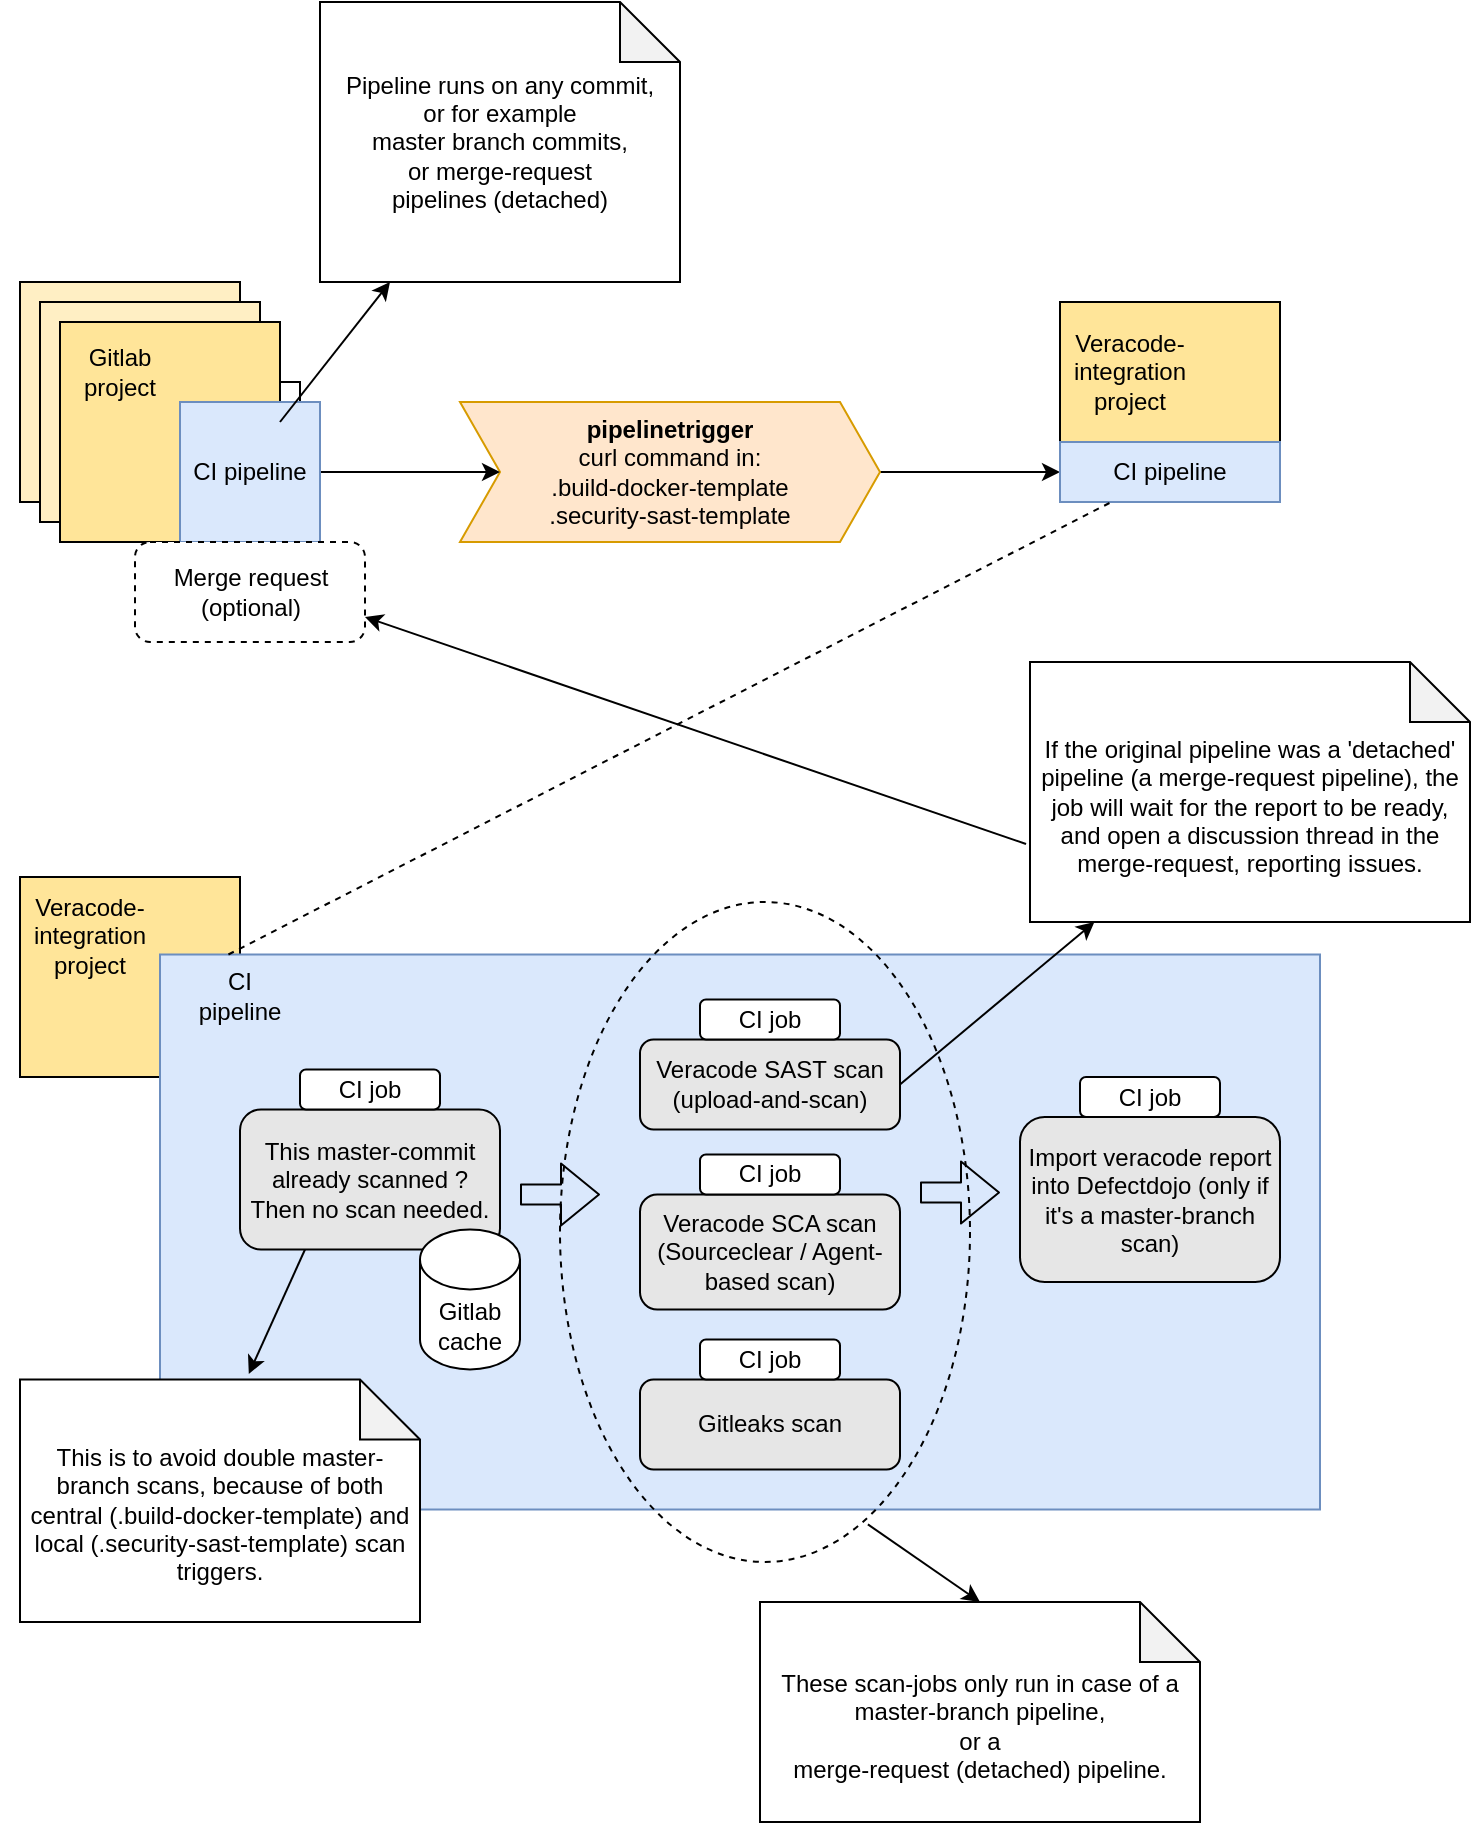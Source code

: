 <mxfile version="13.9.6" type="device"><diagram id="BVk88ONUKS2yN0DllfVr" name="Page-1"><mxGraphModel dx="957" dy="1752" grid="1" gridSize="10" guides="1" tooltips="1" connect="1" arrows="1" fold="1" page="1" pageScale="1" pageWidth="850" pageHeight="1100" math="0" shadow="0"><root><mxCell id="0"/><mxCell id="1" parent="0"/><mxCell id="dpwGqM9wNK0MbDUZC7YT-23" value="" style="whiteSpace=wrap;html=1;fillColor=#FFE599;" vertex="1" parent="1"><mxGeometry x="50" y="417.5" width="110" height="100" as="geometry"/></mxCell><mxCell id="dpwGqM9wNK0MbDUZC7YT-25" value="" style="whiteSpace=wrap;html=1;fillColor=#dae8fc;strokeColor=#6c8ebf;" vertex="1" parent="1"><mxGeometry x="120" y="456.25" width="580" height="277.5" as="geometry"/></mxCell><mxCell id="dpwGqM9wNK0MbDUZC7YT-51" value="" style="ellipse;whiteSpace=wrap;html=1;dashed=1;fillColor=none;" vertex="1" parent="1"><mxGeometry x="320" y="430" width="205" height="330" as="geometry"/></mxCell><mxCell id="dpwGqM9wNK0MbDUZC7YT-1" value="" style="whiteSpace=wrap;html=1;aspect=fixed;fillColor=#FFEFC4;" vertex="1" parent="1"><mxGeometry x="50" y="120" width="110" height="110" as="geometry"/></mxCell><mxCell id="dpwGqM9wNK0MbDUZC7YT-2" value="Gitlab project" style="text;html=1;strokeColor=none;fillColor=none;align=center;verticalAlign=middle;whiteSpace=wrap;rounded=0;" vertex="1" parent="1"><mxGeometry x="50" y="130" width="60" height="30" as="geometry"/></mxCell><mxCell id="dpwGqM9wNK0MbDUZC7YT-3" value="" style="whiteSpace=wrap;html=1;fillColor=#FFE599;" vertex="1" parent="1"><mxGeometry x="570" y="130" width="110" height="100" as="geometry"/></mxCell><mxCell id="dpwGqM9wNK0MbDUZC7YT-18" style="edgeStyle=orthogonalEdgeStyle;rounded=0;orthogonalLoop=1;jettySize=auto;html=1;exitX=1;exitY=0.5;exitDx=0;exitDy=0;entryX=0;entryY=0.5;entryDx=0;entryDy=0;" edge="1" parent="1" source="dpwGqM9wNK0MbDUZC7YT-4" target="dpwGqM9wNK0MbDUZC7YT-17"><mxGeometry relative="1" as="geometry"/></mxCell><mxCell id="dpwGqM9wNK0MbDUZC7YT-4" value="&lt;b&gt;pipelinetrigger&lt;/b&gt;&lt;br&gt;&lt;div&gt;curl command in:&lt;/div&gt;&lt;div&gt;.build-docker-template&lt;/div&gt;&lt;div&gt;.security-sast-template&lt;br&gt;&lt;/div&gt;" style="shape=step;perimeter=stepPerimeter;whiteSpace=wrap;html=1;fixedSize=1;fillColor=#ffe6cc;strokeColor=#d79b00;" vertex="1" parent="1"><mxGeometry x="270" y="180" width="210" height="70" as="geometry"/></mxCell><mxCell id="dpwGqM9wNK0MbDUZC7YT-5" value="CI pipeline" style="whiteSpace=wrap;html=1;aspect=fixed;" vertex="1" parent="1"><mxGeometry x="110" y="160" width="70" height="70" as="geometry"/></mxCell><mxCell id="dpwGqM9wNK0MbDUZC7YT-8" value="" style="whiteSpace=wrap;html=1;aspect=fixed;fillColor=#FFEFC4;" vertex="1" parent="1"><mxGeometry x="60" y="130" width="110" height="110" as="geometry"/></mxCell><mxCell id="dpwGqM9wNK0MbDUZC7YT-9" value="Gitlab project" style="text;html=1;strokeColor=none;fillColor=none;align=center;verticalAlign=middle;whiteSpace=wrap;rounded=0;" vertex="1" parent="1"><mxGeometry x="60" y="140" width="60" height="30" as="geometry"/></mxCell><mxCell id="dpwGqM9wNK0MbDUZC7YT-10" value="CI pipeline" style="whiteSpace=wrap;html=1;aspect=fixed;" vertex="1" parent="1"><mxGeometry x="120" y="170" width="70" height="70" as="geometry"/></mxCell><mxCell id="dpwGqM9wNK0MbDUZC7YT-11" value="" style="whiteSpace=wrap;html=1;aspect=fixed;fillColor=#FFE599;" vertex="1" parent="1"><mxGeometry x="70" y="140" width="110" height="110" as="geometry"/></mxCell><mxCell id="dpwGqM9wNK0MbDUZC7YT-12" value="Gitlab project" style="text;html=1;strokeColor=none;fillColor=none;align=center;verticalAlign=middle;whiteSpace=wrap;rounded=0;" vertex="1" parent="1"><mxGeometry x="70" y="150" width="60" height="30" as="geometry"/></mxCell><mxCell id="dpwGqM9wNK0MbDUZC7YT-14" style="edgeStyle=orthogonalEdgeStyle;rounded=0;orthogonalLoop=1;jettySize=auto;html=1;exitX=1;exitY=0.5;exitDx=0;exitDy=0;entryX=0;entryY=0.5;entryDx=0;entryDy=0;" edge="1" parent="1" source="dpwGqM9wNK0MbDUZC7YT-13" target="dpwGqM9wNK0MbDUZC7YT-4"><mxGeometry relative="1" as="geometry"/></mxCell><mxCell id="dpwGqM9wNK0MbDUZC7YT-13" value="CI pipeline" style="whiteSpace=wrap;html=1;aspect=fixed;fillColor=#dae8fc;strokeColor=#6c8ebf;" vertex="1" parent="1"><mxGeometry x="130" y="180" width="70" height="70" as="geometry"/></mxCell><mxCell id="dpwGqM9wNK0MbDUZC7YT-15" value="&lt;div&gt;Veracode-integration project&lt;/div&gt;" style="text;html=1;strokeColor=none;fillColor=none;align=center;verticalAlign=middle;whiteSpace=wrap;rounded=0;" vertex="1" parent="1"><mxGeometry x="560" y="145" width="90" height="40" as="geometry"/></mxCell><mxCell id="dpwGqM9wNK0MbDUZC7YT-17" value="CI pipeline" style="whiteSpace=wrap;html=1;fillColor=#dae8fc;strokeColor=#6c8ebf;" vertex="1" parent="1"><mxGeometry x="570" y="200" width="110" height="30" as="geometry"/></mxCell><mxCell id="dpwGqM9wNK0MbDUZC7YT-21" value="&lt;div&gt;Pipeline runs on any commit,&lt;/div&gt;&lt;div&gt;or for example&lt;/div&gt;&lt;div&gt;master branch commits,&lt;/div&gt;&lt;div&gt;or merge-request&lt;/div&gt;&lt;div&gt;pipelines (detached)&lt;/div&gt;" style="shape=note;whiteSpace=wrap;html=1;backgroundOutline=1;darkOpacity=0.05;" vertex="1" parent="1"><mxGeometry x="200" y="-20" width="180" height="140" as="geometry"/></mxCell><mxCell id="dpwGqM9wNK0MbDUZC7YT-22" value="" style="endArrow=classic;html=1;" edge="1" parent="1" target="dpwGqM9wNK0MbDUZC7YT-21"><mxGeometry width="50" height="50" relative="1" as="geometry"><mxPoint x="180" y="190" as="sourcePoint"/><mxPoint x="230" y="140" as="targetPoint"/></mxGeometry></mxCell><mxCell id="dpwGqM9wNK0MbDUZC7YT-24" value="&lt;div&gt;Veracode-integration project&lt;/div&gt;" style="text;html=1;strokeColor=none;fillColor=none;align=center;verticalAlign=middle;whiteSpace=wrap;rounded=0;" vertex="1" parent="1"><mxGeometry x="40" y="426.75" width="90" height="40" as="geometry"/></mxCell><mxCell id="dpwGqM9wNK0MbDUZC7YT-26" value="This master-commit already scanned ? Then no scan needed." style="rounded=1;whiteSpace=wrap;html=1;fillColor=#E6E6E6;" vertex="1" parent="1"><mxGeometry x="160" y="533.75" width="130" height="70" as="geometry"/></mxCell><mxCell id="dpwGqM9wNK0MbDUZC7YT-27" value="&lt;div&gt;&lt;br&gt;&lt;/div&gt;&lt;div&gt;This is to avoid double master-branch scans, because of both central (.build-docker-template) and local (.security-sast-template) scan triggers.&lt;/div&gt;" style="shape=note;whiteSpace=wrap;html=1;backgroundOutline=1;darkOpacity=0.05;" vertex="1" parent="1"><mxGeometry x="50" y="668.75" width="200" height="121.25" as="geometry"/></mxCell><mxCell id="dpwGqM9wNK0MbDUZC7YT-28" value="" style="endArrow=classic;html=1;entryX=0.572;entryY=-0.023;entryDx=0;entryDy=0;entryPerimeter=0;exitX=0.25;exitY=1;exitDx=0;exitDy=0;" edge="1" parent="1" source="dpwGqM9wNK0MbDUZC7YT-26" target="dpwGqM9wNK0MbDUZC7YT-27"><mxGeometry width="50" height="50" relative="1" as="geometry"><mxPoint x="210" y="653.75" as="sourcePoint"/><mxPoint x="390" y="673.75" as="targetPoint"/></mxGeometry></mxCell><mxCell id="dpwGqM9wNK0MbDUZC7YT-29" value="&lt;div&gt;Gitlab cache&lt;/div&gt;" style="shape=cylinder3;whiteSpace=wrap;html=1;boundedLbl=1;backgroundOutline=1;size=15;" vertex="1" parent="1"><mxGeometry x="250" y="593.75" width="50" height="70" as="geometry"/></mxCell><mxCell id="dpwGqM9wNK0MbDUZC7YT-30" value="&lt;div&gt;CI job&lt;/div&gt;" style="rounded=1;whiteSpace=wrap;html=1;" vertex="1" parent="1"><mxGeometry x="190" y="513.75" width="70" height="20" as="geometry"/></mxCell><mxCell id="dpwGqM9wNK0MbDUZC7YT-31" value="Veracode SAST scan&lt;br&gt;(upload-and-scan)" style="rounded=1;whiteSpace=wrap;html=1;fillColor=#E6E6E6;" vertex="1" parent="1"><mxGeometry x="360" y="498.75" width="130" height="45" as="geometry"/></mxCell><mxCell id="dpwGqM9wNK0MbDUZC7YT-33" value="&lt;div&gt;CI job&lt;/div&gt;" style="rounded=1;whiteSpace=wrap;html=1;" vertex="1" parent="1"><mxGeometry x="390" y="478.75" width="70" height="20" as="geometry"/></mxCell><mxCell id="dpwGqM9wNK0MbDUZC7YT-34" value="Veracode SCA scan&lt;br&gt;(Sourceclear / Agent-based scan)" style="rounded=1;whiteSpace=wrap;html=1;fillColor=#E6E6E6;" vertex="1" parent="1"><mxGeometry x="360" y="576.25" width="130" height="57.5" as="geometry"/></mxCell><mxCell id="dpwGqM9wNK0MbDUZC7YT-35" value="&lt;div&gt;CI job&lt;/div&gt;" style="rounded=1;whiteSpace=wrap;html=1;" vertex="1" parent="1"><mxGeometry x="390" y="556.25" width="70" height="20" as="geometry"/></mxCell><mxCell id="dpwGqM9wNK0MbDUZC7YT-36" value="Gitleaks scan" style="rounded=1;whiteSpace=wrap;html=1;fillColor=#E6E6E6;" vertex="1" parent="1"><mxGeometry x="360" y="668.75" width="130" height="45" as="geometry"/></mxCell><mxCell id="dpwGqM9wNK0MbDUZC7YT-37" value="&lt;div&gt;CI job&lt;/div&gt;" style="rounded=1;whiteSpace=wrap;html=1;" vertex="1" parent="1"><mxGeometry x="390" y="648.75" width="70" height="20" as="geometry"/></mxCell><mxCell id="dpwGqM9wNK0MbDUZC7YT-38" value="Import veracode report into Defectdojo (only if it's a master-branch scan)" style="rounded=1;whiteSpace=wrap;html=1;fillColor=#E6E6E6;" vertex="1" parent="1"><mxGeometry x="550" y="537.5" width="130" height="82.5" as="geometry"/></mxCell><mxCell id="dpwGqM9wNK0MbDUZC7YT-39" value="&lt;div&gt;CI job&lt;/div&gt;" style="rounded=1;whiteSpace=wrap;html=1;" vertex="1" parent="1"><mxGeometry x="580" y="517.5" width="70" height="20" as="geometry"/></mxCell><mxCell id="dpwGqM9wNK0MbDUZC7YT-40" value="CI pipeline" style="text;html=1;strokeColor=none;fillColor=none;align=center;verticalAlign=middle;whiteSpace=wrap;rounded=0;" vertex="1" parent="1"><mxGeometry x="140" y="466.75" width="40" height="20" as="geometry"/></mxCell><mxCell id="dpwGqM9wNK0MbDUZC7YT-42" value="" style="shape=flexArrow;endArrow=classic;html=1;" edge="1" parent="1"><mxGeometry width="50" height="50" relative="1" as="geometry"><mxPoint x="300" y="576.25" as="sourcePoint"/><mxPoint x="340" y="576.25" as="targetPoint"/></mxGeometry></mxCell><mxCell id="dpwGqM9wNK0MbDUZC7YT-45" value="" style="shape=flexArrow;endArrow=classic;html=1;" edge="1" parent="1"><mxGeometry width="50" height="50" relative="1" as="geometry"><mxPoint x="500" y="575.25" as="sourcePoint"/><mxPoint x="540" y="575.25" as="targetPoint"/></mxGeometry></mxCell><mxCell id="dpwGqM9wNK0MbDUZC7YT-47" value="&lt;div&gt;&lt;br&gt;&lt;/div&gt;&lt;div&gt;If the original pipeline was a 'detached' pipeline (a merge-request pipeline), the job will wait for the report to be ready, and open a discussion thread in the merge-request, reporting issues.&lt;/div&gt;" style="shape=note;whiteSpace=wrap;html=1;backgroundOutline=1;darkOpacity=0.05;" vertex="1" parent="1"><mxGeometry x="555" y="310" width="220" height="130" as="geometry"/></mxCell><mxCell id="dpwGqM9wNK0MbDUZC7YT-48" value="" style="endArrow=classic;html=1;exitX=1;exitY=0.5;exitDx=0;exitDy=0;" edge="1" parent="1" source="dpwGqM9wNK0MbDUZC7YT-31" target="dpwGqM9wNK0MbDUZC7YT-47"><mxGeometry width="50" height="50" relative="1" as="geometry"><mxPoint x="280" y="586.25" as="sourcePoint"/><mxPoint x="536.0" y="441.95" as="targetPoint"/></mxGeometry></mxCell><mxCell id="dpwGqM9wNK0MbDUZC7YT-49" value="Merge request (optional)" style="rounded=1;whiteSpace=wrap;html=1;dashed=1;" vertex="1" parent="1"><mxGeometry x="107.5" y="250" width="115" height="50" as="geometry"/></mxCell><mxCell id="dpwGqM9wNK0MbDUZC7YT-50" value="" style="endArrow=classic;html=1;exitX=-0.009;exitY=0.7;exitDx=0;exitDy=0;exitPerimeter=0;entryX=1;entryY=0.75;entryDx=0;entryDy=0;" edge="1" parent="1" source="dpwGqM9wNK0MbDUZC7YT-47" target="dpwGqM9wNK0MbDUZC7YT-49"><mxGeometry width="50" height="50" relative="1" as="geometry"><mxPoint x="420" y="370" as="sourcePoint"/><mxPoint x="470" y="320" as="targetPoint"/></mxGeometry></mxCell><mxCell id="dpwGqM9wNK0MbDUZC7YT-52" value="&lt;div&gt;&lt;br&gt;&lt;/div&gt;&lt;div&gt;These scan-jobs only run in case of a&lt;/div&gt;&lt;div&gt;master-branch pipeline,&lt;/div&gt;&lt;div&gt;or a&lt;/div&gt;&lt;div&gt;merge-request (detached) pipeline.&lt;br&gt;&lt;/div&gt;" style="shape=note;whiteSpace=wrap;html=1;backgroundOutline=1;darkOpacity=0.05;" vertex="1" parent="1"><mxGeometry x="420" y="780" width="220" height="110" as="geometry"/></mxCell><mxCell id="dpwGqM9wNK0MbDUZC7YT-53" value="" style="endArrow=classic;html=1;exitX=0.751;exitY=0.943;exitDx=0;exitDy=0;exitPerimeter=0;entryX=0.5;entryY=0;entryDx=0;entryDy=0;entryPerimeter=0;" edge="1" parent="1" source="dpwGqM9wNK0MbDUZC7YT-51" target="dpwGqM9wNK0MbDUZC7YT-52"><mxGeometry width="50" height="50" relative="1" as="geometry"><mxPoint x="320" y="856.25" as="sourcePoint"/><mxPoint x="370" y="806.25" as="targetPoint"/></mxGeometry></mxCell><mxCell id="dpwGqM9wNK0MbDUZC7YT-54" value="" style="endArrow=none;dashed=1;html=1;exitX=0.059;exitY=0;exitDx=0;exitDy=0;exitPerimeter=0;" edge="1" parent="1" source="dpwGqM9wNK0MbDUZC7YT-25" target="dpwGqM9wNK0MbDUZC7YT-17"><mxGeometry width="50" height="50" relative="1" as="geometry"><mxPoint x="160" y="380" as="sourcePoint"/><mxPoint x="210" y="330" as="targetPoint"/></mxGeometry></mxCell></root></mxGraphModel></diagram></mxfile>